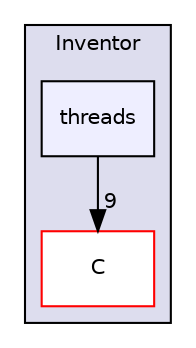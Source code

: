 digraph "include/Inventor/threads" {
  compound=true
  node [ fontsize="10", fontname="Helvetica"];
  edge [ labelfontsize="10", labelfontname="Helvetica"];
  subgraph clusterdir_469ed70aca823fd8322768ad54869f94 {
    graph [ bgcolor="#ddddee", pencolor="black", label="Inventor" fontname="Helvetica", fontsize="10", URL="dir_469ed70aca823fd8322768ad54869f94.html"]
  dir_c926cf464acaebc2091d00c8a935648f [shape=box label="C" fillcolor="white" style="filled" color="red" URL="dir_c926cf464acaebc2091d00c8a935648f.html"];
  dir_65024c0a556c6205d10f9bc0115dea02 [shape=box, label="threads", style="filled", fillcolor="#eeeeff", pencolor="black", URL="dir_65024c0a556c6205d10f9bc0115dea02.html"];
  }
  dir_65024c0a556c6205d10f9bc0115dea02->dir_c926cf464acaebc2091d00c8a935648f [headlabel="9", labeldistance=1.5 headhref="dir_000042_000016.html"];
}
